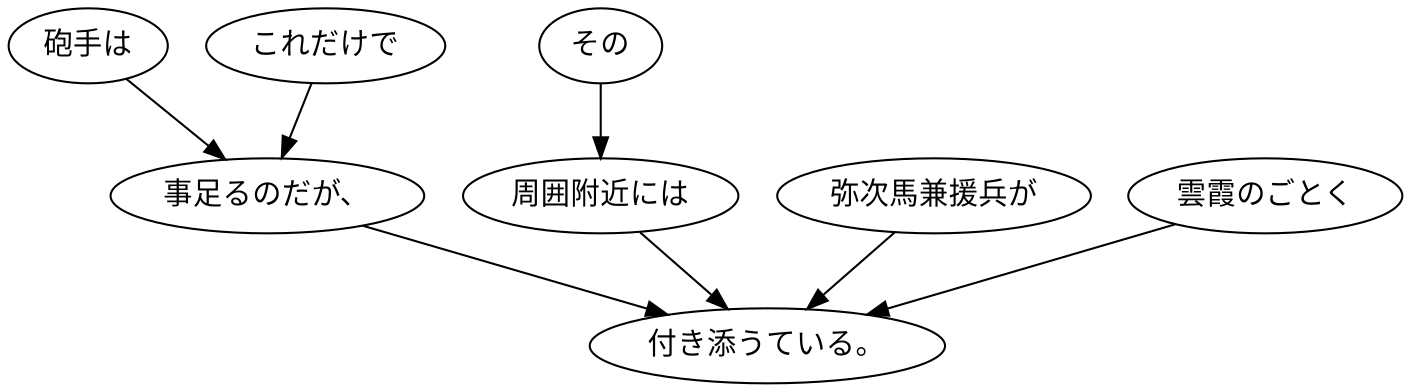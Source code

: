digraph graph5057 {
	node0 [label="砲手は"];
	node1 [label="これだけで"];
	node2 [label="事足るのだが、"];
	node3 [label="その"];
	node4 [label="周囲附近には"];
	node5 [label="弥次馬兼援兵が"];
	node6 [label="雲霞のごとく"];
	node7 [label="付き添うている。"];
	node0 -> node2;
	node1 -> node2;
	node2 -> node7;
	node3 -> node4;
	node4 -> node7;
	node5 -> node7;
	node6 -> node7;
}
